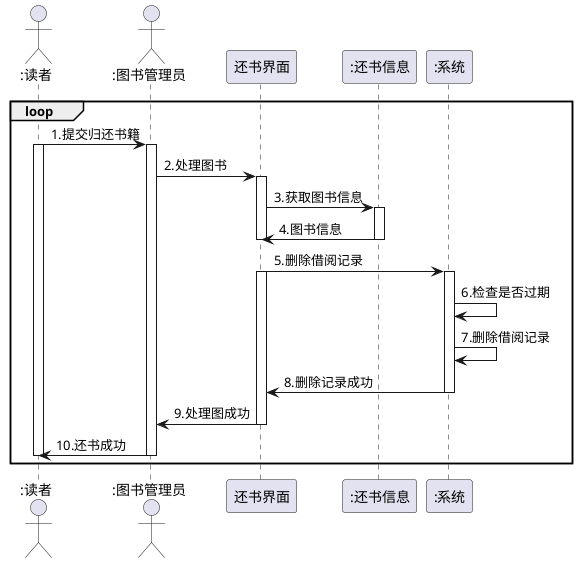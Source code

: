 @startuml
actor ":读者"
actor ":图书管理员"
loop
":读者"->":图书管理员" :1.提交归还书籍
activate ":读者"
activate ":图书管理员"
":图书管理员" ->"还书界面" :2.处理图书
activate "还书界面"

"还书界面"->":还书信息" :3.获取图书信息
activate ":还书信息"
":还书信息"->"还书界面" :4.图书信息
deactivate ":还书信息"
deactivate "还书界面"

":系统"<-"还书界面" :5.删除借阅记录
activate "还书界面"
activate ":系统"

":系统" -> ":系统" : 6.检查是否过期
":系统" -> ":系统" : 7.删除借阅记录
":系统"-> "还书界面" : 8.删除记录成功
deactivate ":系统"
"还书界面"->":图书管理员" :9.处理图成功
deactivate "还书界面"
":图书管理员"->":读者" :10.还书成功
deactivate ":图书管理员"
deactivate ":读者"
end
@enduml